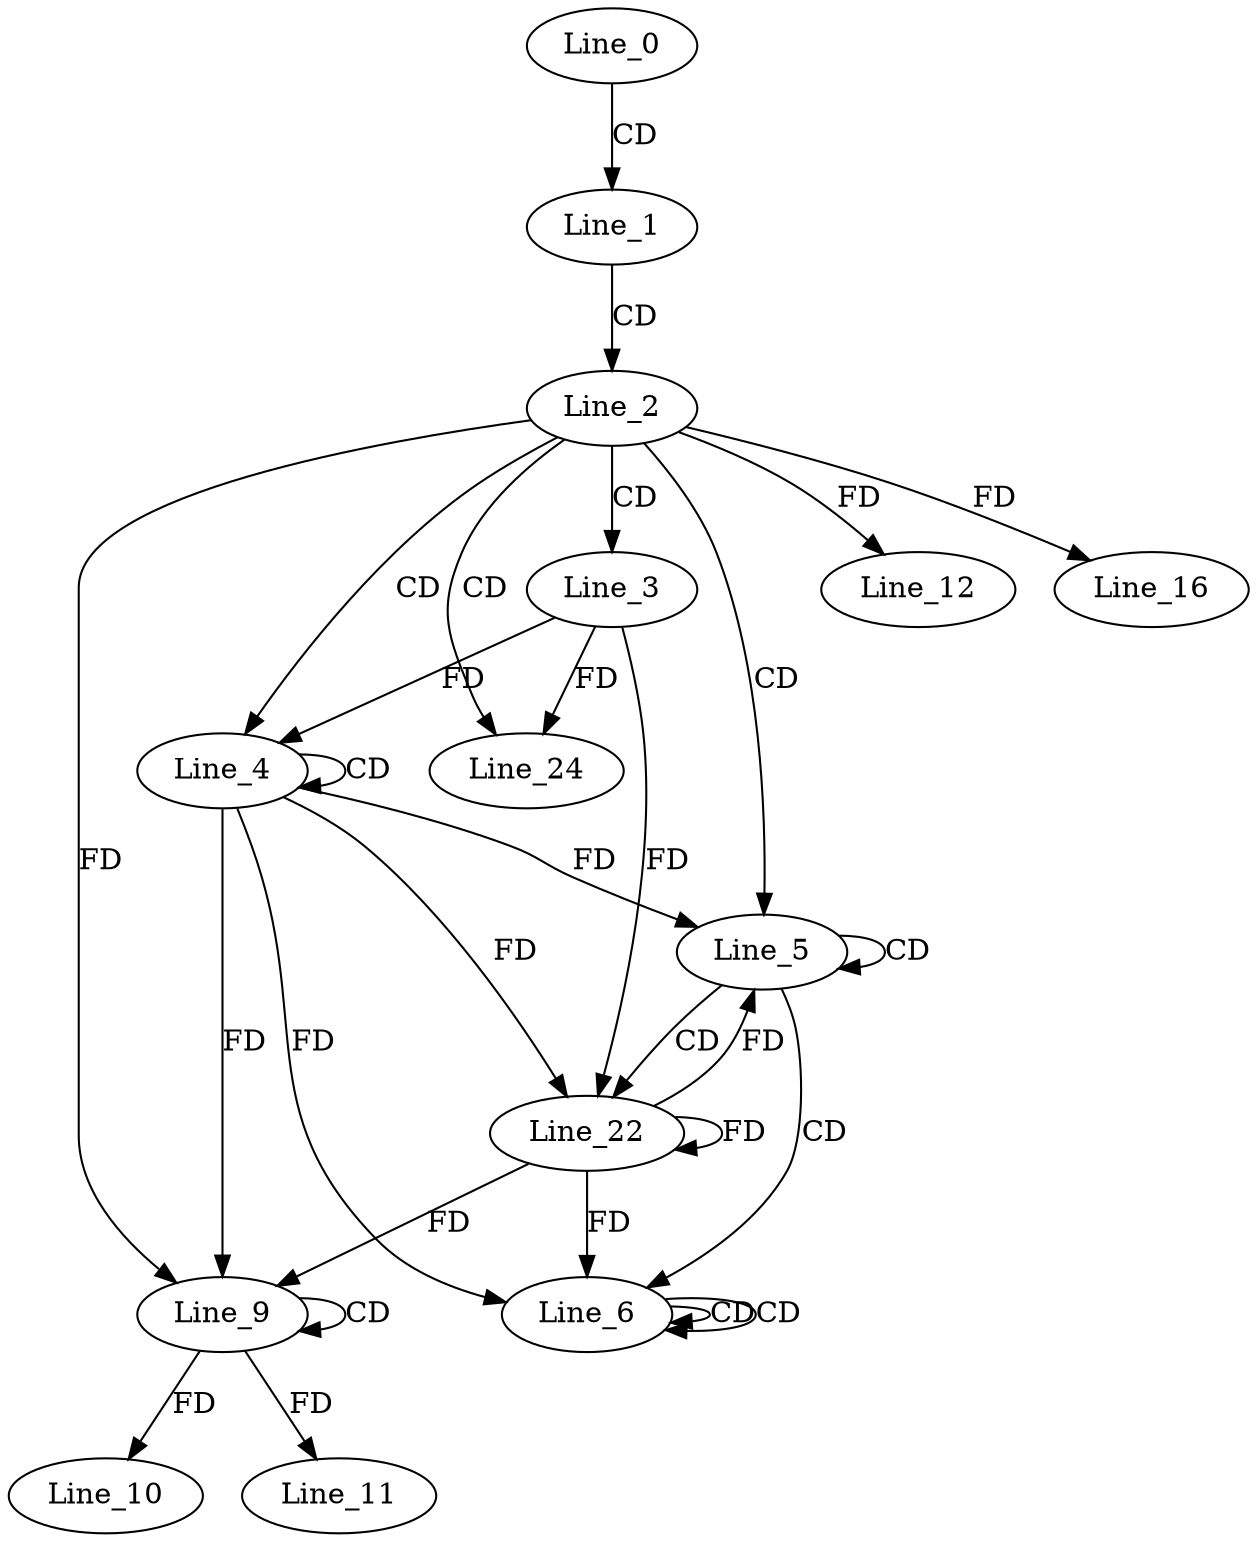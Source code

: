digraph G {
  Line_0;
  Line_1;
  Line_2;
  Line_3;
  Line_4;
  Line_4;
  Line_5;
  Line_6;
  Line_6;
  Line_6;
  Line_6;
  Line_6;
  Line_9;
  Line_9;
  Line_10;
  Line_11;
  Line_12;
  Line_16;
  Line_22;
  Line_22;
  Line_24;
  Line_0 -> Line_1 [ label="CD" ];
  Line_1 -> Line_2 [ label="CD" ];
  Line_2 -> Line_3 [ label="CD" ];
  Line_2 -> Line_4 [ label="CD" ];
  Line_4 -> Line_4 [ label="CD" ];
  Line_3 -> Line_4 [ label="FD" ];
  Line_2 -> Line_5 [ label="CD" ];
  Line_5 -> Line_5 [ label="CD" ];
  Line_4 -> Line_5 [ label="FD" ];
  Line_5 -> Line_6 [ label="CD" ];
  Line_6 -> Line_6 [ label="CD" ];
  Line_4 -> Line_6 [ label="FD" ];
  Line_6 -> Line_6 [ label="CD" ];
  Line_9 -> Line_9 [ label="CD" ];
  Line_2 -> Line_9 [ label="FD" ];
  Line_4 -> Line_9 [ label="FD" ];
  Line_9 -> Line_10 [ label="FD" ];
  Line_9 -> Line_11 [ label="FD" ];
  Line_2 -> Line_12 [ label="FD" ];
  Line_2 -> Line_16 [ label="FD" ];
  Line_5 -> Line_22 [ label="CD" ];
  Line_22 -> Line_22 [ label="FD" ];
  Line_4 -> Line_22 [ label="FD" ];
  Line_3 -> Line_22 [ label="FD" ];
  Line_2 -> Line_24 [ label="CD" ];
  Line_3 -> Line_24 [ label="FD" ];
  Line_22 -> Line_5 [ label="FD" ];
  Line_22 -> Line_6 [ label="FD" ];
  Line_22 -> Line_9 [ label="FD" ];
}
